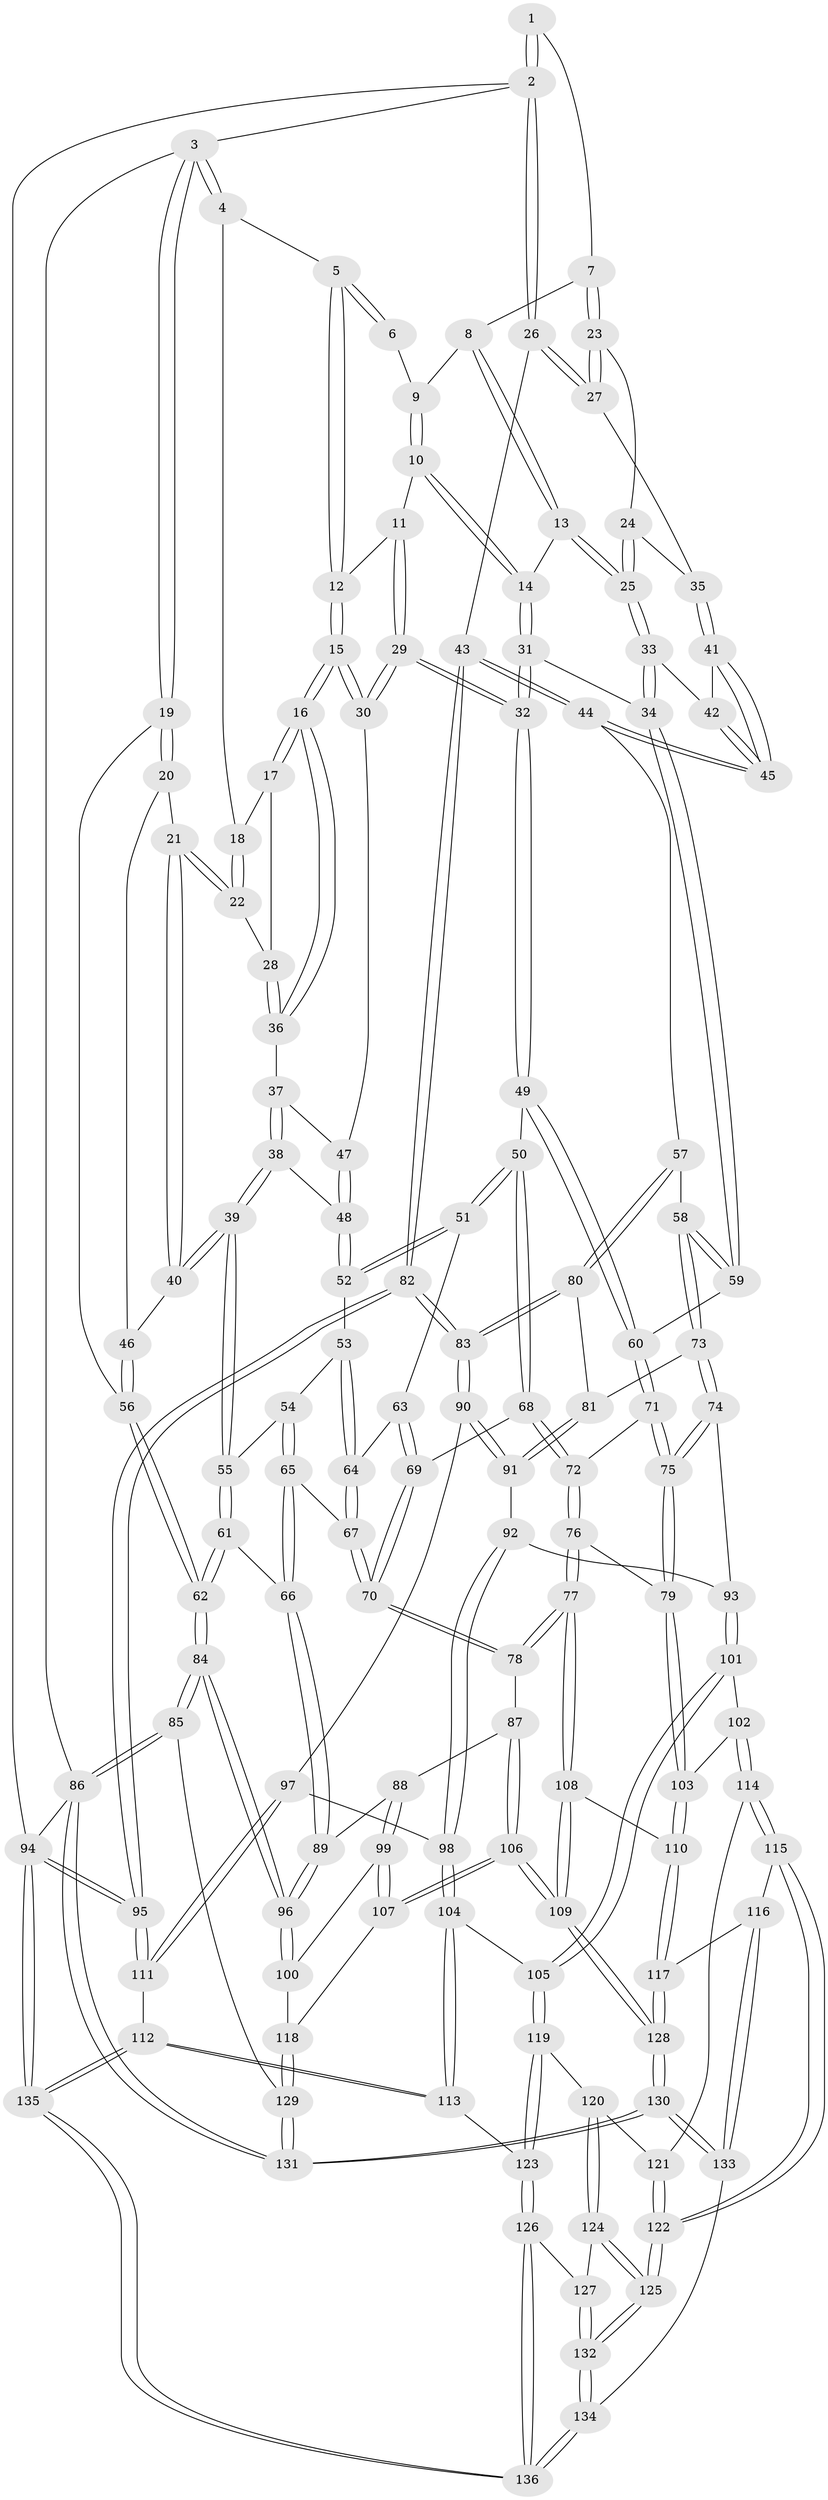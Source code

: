 // Generated by graph-tools (version 1.1) at 2025/17/03/09/25 04:17:10]
// undirected, 136 vertices, 337 edges
graph export_dot {
graph [start="1"]
  node [color=gray90,style=filled];
  1 [pos="+0.904880979337749+0"];
  2 [pos="+1+0"];
  3 [pos="+0+0"];
  4 [pos="+0.28270828692836986+0"];
  5 [pos="+0.4343598101074374+0"];
  6 [pos="+0.660232979206595+0"];
  7 [pos="+0.8717051311935108+0.06522289412741902"];
  8 [pos="+0.7775975982015224+0.0514477622541583"];
  9 [pos="+0.6630970052027181+0"];
  10 [pos="+0.6625831761092622+0.1044463836332177"];
  11 [pos="+0.6232826834338564+0.11805915386423069"];
  12 [pos="+0.44616043442304154+0"];
  13 [pos="+0.7484113846001295+0.12324553795891105"];
  14 [pos="+0.691178636299313+0.12362914479511497"];
  15 [pos="+0.44422367158648873+0.15063434977918547"];
  16 [pos="+0.43263840279151233+0.14986896435038044"];
  17 [pos="+0.31301150267446093+0.12700661580749292"];
  18 [pos="+0.23245713551686575+0.005741226652592715"];
  19 [pos="+0+0"];
  20 [pos="+0.12156334760745907+0.14260164508922032"];
  21 [pos="+0.15407930074796897+0.1489123049874757"];
  22 [pos="+0.18563075254927544+0.12050565651760596"];
  23 [pos="+0.8725278671080229+0.06637575336516635"];
  24 [pos="+0.8691426778980509+0.13570020794474763"];
  25 [pos="+0.8066898026308772+0.19010348897958051"];
  26 [pos="+1+0"];
  27 [pos="+1+0.05792746429072227"];
  28 [pos="+0.2659046196701828+0.16001533096141465"];
  29 [pos="+0.5167521261319845+0.22853123588093258"];
  30 [pos="+0.45260590225548103+0.1743697101544477"];
  31 [pos="+0.6680477156535699+0.25571253640761843"];
  32 [pos="+0.547029675961986+0.28565419458670965"];
  33 [pos="+0.8008720436236841+0.2709571024324501"];
  34 [pos="+0.7941136633132352+0.28051334545877593"];
  35 [pos="+0.9471244256888905+0.16530070101305"];
  36 [pos="+0.27779647749713493+0.1797958442495129"];
  37 [pos="+0.2815931295839359+0.21338665173070498"];
  38 [pos="+0.2655405399804277+0.2547787794659039"];
  39 [pos="+0.18218138450885135+0.3131073005094537"];
  40 [pos="+0.18115385485655391+0.3114910977705324"];
  41 [pos="+0.9465709978388489+0.19323721163083746"];
  42 [pos="+0.8733847152217589+0.26181444820960686"];
  43 [pos="+1+0.37236759913289547"];
  44 [pos="+1+0.37162768843098043"];
  45 [pos="+1+0.3339872304849907"];
  46 [pos="+0.022242717756247626+0.25619902063568506"];
  47 [pos="+0.43765983313729284+0.18529778280700965"];
  48 [pos="+0.3585688213424177+0.2641237392332285"];
  49 [pos="+0.543072821351171+0.3152393031150596"];
  50 [pos="+0.4550918185917297+0.3895760129158848"];
  51 [pos="+0.4401822298819254+0.3898145378795427"];
  52 [pos="+0.3536531717133791+0.3142753221497744"];
  53 [pos="+0.26337031043106635+0.3624819490320247"];
  54 [pos="+0.20894971697033415+0.35161950343567216"];
  55 [pos="+0.18239037858185553+0.315233008008314"];
  56 [pos="+0+0.2627561192876057"];
  57 [pos="+1+0.3768592145107755"];
  58 [pos="+0.8286608203949926+0.40823910013921966"];
  59 [pos="+0.8028067388181952+0.3702746519059096"];
  60 [pos="+0.6217910168435096+0.41761240477227723"];
  61 [pos="+0+0.46542468738105797"];
  62 [pos="+0+0.4443847826906751"];
  63 [pos="+0.37107556318742063+0.4198403865330843"];
  64 [pos="+0.3462271509889664+0.42471423180871465"];
  65 [pos="+0.19921954961114996+0.49395185395801405"];
  66 [pos="+0.10499924773803743+0.5586560864160962"];
  67 [pos="+0.29748432162835703+0.5321570806721768"];
  68 [pos="+0.46174649071918616+0.4407787543710953"];
  69 [pos="+0.3923593754369255+0.5068765802180437"];
  70 [pos="+0.35692712679726274+0.6163898582556506"];
  71 [pos="+0.6227106474032397+0.4358175216019802"];
  72 [pos="+0.4784925682355448+0.4875612924169091"];
  73 [pos="+0.8150065997344694+0.5321941258287993"];
  74 [pos="+0.7403017556816566+0.5916661611090177"];
  75 [pos="+0.643895224875049+0.6079009656452214"];
  76 [pos="+0.5045008423230921+0.5999371194789396"];
  77 [pos="+0.3819509683595526+0.6444882782327142"];
  78 [pos="+0.3648220818424899+0.6340409676774343"];
  79 [pos="+0.6346722906888975+0.6160577984777106"];
  80 [pos="+0.9182451560856504+0.5532403548937246"];
  81 [pos="+0.8850477180691311+0.555878674584102"];
  82 [pos="+1+0.7108636970660134"];
  83 [pos="+1+0.6929909397829651"];
  84 [pos="+0+0.8300867495670791"];
  85 [pos="+0+1"];
  86 [pos="+0+1"];
  87 [pos="+0.19012377042393014+0.682880618347572"];
  88 [pos="+0.14319899449641948+0.6621686356866011"];
  89 [pos="+0.11540897396836051+0.608786790232991"];
  90 [pos="+1+0.7057676227388888"];
  91 [pos="+0.9154270497516562+0.6741529788225814"];
  92 [pos="+0.859556754635167+0.7043074096415193"];
  93 [pos="+0.8305247121578034+0.7058038345588048"];
  94 [pos="+1+1"];
  95 [pos="+1+0.7916536653312847"];
  96 [pos="+0+0.8300316699207565"];
  97 [pos="+0.9264014516438338+0.7726593324515638"];
  98 [pos="+0.9219426769197328+0.7724288854349959"];
  99 [pos="+0.09042230838241978+0.7301882550178399"];
  100 [pos="+0.01775398514778853+0.7778674851973875"];
  101 [pos="+0.8056982098839787+0.802031412837165"];
  102 [pos="+0.6402305287147011+0.7387853428317845"];
  103 [pos="+0.6338995855275756+0.7170891225964998"];
  104 [pos="+0.8212736528882558+0.8306374440598281"];
  105 [pos="+0.8159711478511875+0.8254950966057985"];
  106 [pos="+0.23241230595913023+0.8606021871303426"];
  107 [pos="+0.17240046692736488+0.8642802127173985"];
  108 [pos="+0.3931757346313318+0.8116278472612894"];
  109 [pos="+0.237971912131188+0.8636643368756781"];
  110 [pos="+0.39609316202910777+0.8139753519744803"];
  111 [pos="+0.9539443314525202+0.8773553915272186"];
  112 [pos="+0.8876375187249146+0.9239293638734145"];
  113 [pos="+0.8521226282865791+0.8985211197122863"];
  114 [pos="+0.6319785484769259+0.7971112752024158"];
  115 [pos="+0.495979015791826+0.8891148453147882"];
  116 [pos="+0.48214494661315227+0.8883916713852645"];
  117 [pos="+0.4173349780796189+0.8439235398133801"];
  118 [pos="+0.14289484123787605+0.8737429136150391"];
  119 [pos="+0.6982014711347873+0.8749767510248855"];
  120 [pos="+0.675295684341286+0.8712490961865197"];
  121 [pos="+0.638737401095581+0.8115817321792508"];
  122 [pos="+0.5771666362323188+0.9500542175776482"];
  123 [pos="+0.760940123235405+0.9393680592816163"];
  124 [pos="+0.6620542305814493+0.9104381519845269"];
  125 [pos="+0.6019329625774513+0.9757401766146465"];
  126 [pos="+0.7449982487575859+0.966633660176298"];
  127 [pos="+0.7016516808442113+0.951927122018257"];
  128 [pos="+0.27449337422252923+1"];
  129 [pos="+0.12711108901712032+0.8888892343480871"];
  130 [pos="+0.2724403201559135+1"];
  131 [pos="+0.090184219820465+1"];
  132 [pos="+0.6123223914794269+1"];
  133 [pos="+0.4327753668272382+1"];
  134 [pos="+0.6213353104920034+1"];
  135 [pos="+0.9799823185513706+1"];
  136 [pos="+0.7304249890165122+1"];
  1 -- 2;
  1 -- 2;
  1 -- 7;
  2 -- 3;
  2 -- 26;
  2 -- 26;
  2 -- 94;
  3 -- 4;
  3 -- 4;
  3 -- 19;
  3 -- 19;
  3 -- 86;
  4 -- 5;
  4 -- 18;
  5 -- 6;
  5 -- 6;
  5 -- 12;
  5 -- 12;
  6 -- 9;
  7 -- 8;
  7 -- 23;
  7 -- 23;
  8 -- 9;
  8 -- 13;
  8 -- 13;
  9 -- 10;
  9 -- 10;
  10 -- 11;
  10 -- 14;
  10 -- 14;
  11 -- 12;
  11 -- 29;
  11 -- 29;
  12 -- 15;
  12 -- 15;
  13 -- 14;
  13 -- 25;
  13 -- 25;
  14 -- 31;
  14 -- 31;
  15 -- 16;
  15 -- 16;
  15 -- 30;
  15 -- 30;
  16 -- 17;
  16 -- 17;
  16 -- 36;
  16 -- 36;
  17 -- 18;
  17 -- 28;
  18 -- 22;
  18 -- 22;
  19 -- 20;
  19 -- 20;
  19 -- 56;
  20 -- 21;
  20 -- 46;
  21 -- 22;
  21 -- 22;
  21 -- 40;
  21 -- 40;
  22 -- 28;
  23 -- 24;
  23 -- 27;
  23 -- 27;
  24 -- 25;
  24 -- 25;
  24 -- 35;
  25 -- 33;
  25 -- 33;
  26 -- 27;
  26 -- 27;
  26 -- 43;
  27 -- 35;
  28 -- 36;
  28 -- 36;
  29 -- 30;
  29 -- 30;
  29 -- 32;
  29 -- 32;
  30 -- 47;
  31 -- 32;
  31 -- 32;
  31 -- 34;
  32 -- 49;
  32 -- 49;
  33 -- 34;
  33 -- 34;
  33 -- 42;
  34 -- 59;
  34 -- 59;
  35 -- 41;
  35 -- 41;
  36 -- 37;
  37 -- 38;
  37 -- 38;
  37 -- 47;
  38 -- 39;
  38 -- 39;
  38 -- 48;
  39 -- 40;
  39 -- 40;
  39 -- 55;
  39 -- 55;
  40 -- 46;
  41 -- 42;
  41 -- 45;
  41 -- 45;
  42 -- 45;
  42 -- 45;
  43 -- 44;
  43 -- 44;
  43 -- 82;
  43 -- 82;
  44 -- 45;
  44 -- 45;
  44 -- 57;
  46 -- 56;
  46 -- 56;
  47 -- 48;
  47 -- 48;
  48 -- 52;
  48 -- 52;
  49 -- 50;
  49 -- 60;
  49 -- 60;
  50 -- 51;
  50 -- 51;
  50 -- 68;
  50 -- 68;
  51 -- 52;
  51 -- 52;
  51 -- 63;
  52 -- 53;
  53 -- 54;
  53 -- 64;
  53 -- 64;
  54 -- 55;
  54 -- 65;
  54 -- 65;
  55 -- 61;
  55 -- 61;
  56 -- 62;
  56 -- 62;
  57 -- 58;
  57 -- 80;
  57 -- 80;
  58 -- 59;
  58 -- 59;
  58 -- 73;
  58 -- 73;
  59 -- 60;
  60 -- 71;
  60 -- 71;
  61 -- 62;
  61 -- 62;
  61 -- 66;
  62 -- 84;
  62 -- 84;
  63 -- 64;
  63 -- 69;
  63 -- 69;
  64 -- 67;
  64 -- 67;
  65 -- 66;
  65 -- 66;
  65 -- 67;
  66 -- 89;
  66 -- 89;
  67 -- 70;
  67 -- 70;
  68 -- 69;
  68 -- 72;
  68 -- 72;
  69 -- 70;
  69 -- 70;
  70 -- 78;
  70 -- 78;
  71 -- 72;
  71 -- 75;
  71 -- 75;
  72 -- 76;
  72 -- 76;
  73 -- 74;
  73 -- 74;
  73 -- 81;
  74 -- 75;
  74 -- 75;
  74 -- 93;
  75 -- 79;
  75 -- 79;
  76 -- 77;
  76 -- 77;
  76 -- 79;
  77 -- 78;
  77 -- 78;
  77 -- 108;
  77 -- 108;
  78 -- 87;
  79 -- 103;
  79 -- 103;
  80 -- 81;
  80 -- 83;
  80 -- 83;
  81 -- 91;
  81 -- 91;
  82 -- 83;
  82 -- 83;
  82 -- 95;
  82 -- 95;
  83 -- 90;
  83 -- 90;
  84 -- 85;
  84 -- 85;
  84 -- 96;
  84 -- 96;
  85 -- 86;
  85 -- 86;
  85 -- 129;
  86 -- 94;
  86 -- 131;
  86 -- 131;
  87 -- 88;
  87 -- 106;
  87 -- 106;
  88 -- 89;
  88 -- 99;
  88 -- 99;
  89 -- 96;
  89 -- 96;
  90 -- 91;
  90 -- 91;
  90 -- 97;
  91 -- 92;
  92 -- 93;
  92 -- 98;
  92 -- 98;
  93 -- 101;
  93 -- 101;
  94 -- 95;
  94 -- 95;
  94 -- 135;
  94 -- 135;
  95 -- 111;
  95 -- 111;
  96 -- 100;
  96 -- 100;
  97 -- 98;
  97 -- 111;
  97 -- 111;
  98 -- 104;
  98 -- 104;
  99 -- 100;
  99 -- 107;
  99 -- 107;
  100 -- 118;
  101 -- 102;
  101 -- 105;
  101 -- 105;
  102 -- 103;
  102 -- 114;
  102 -- 114;
  103 -- 110;
  103 -- 110;
  104 -- 105;
  104 -- 113;
  104 -- 113;
  105 -- 119;
  105 -- 119;
  106 -- 107;
  106 -- 107;
  106 -- 109;
  106 -- 109;
  107 -- 118;
  108 -- 109;
  108 -- 109;
  108 -- 110;
  109 -- 128;
  109 -- 128;
  110 -- 117;
  110 -- 117;
  111 -- 112;
  112 -- 113;
  112 -- 113;
  112 -- 135;
  112 -- 135;
  113 -- 123;
  114 -- 115;
  114 -- 115;
  114 -- 121;
  115 -- 116;
  115 -- 122;
  115 -- 122;
  116 -- 117;
  116 -- 133;
  116 -- 133;
  117 -- 128;
  117 -- 128;
  118 -- 129;
  118 -- 129;
  119 -- 120;
  119 -- 123;
  119 -- 123;
  120 -- 121;
  120 -- 124;
  120 -- 124;
  121 -- 122;
  121 -- 122;
  122 -- 125;
  122 -- 125;
  123 -- 126;
  123 -- 126;
  124 -- 125;
  124 -- 125;
  124 -- 127;
  125 -- 132;
  125 -- 132;
  126 -- 127;
  126 -- 136;
  126 -- 136;
  127 -- 132;
  127 -- 132;
  128 -- 130;
  128 -- 130;
  129 -- 131;
  129 -- 131;
  130 -- 131;
  130 -- 131;
  130 -- 133;
  130 -- 133;
  132 -- 134;
  132 -- 134;
  133 -- 134;
  134 -- 136;
  134 -- 136;
  135 -- 136;
  135 -- 136;
}
